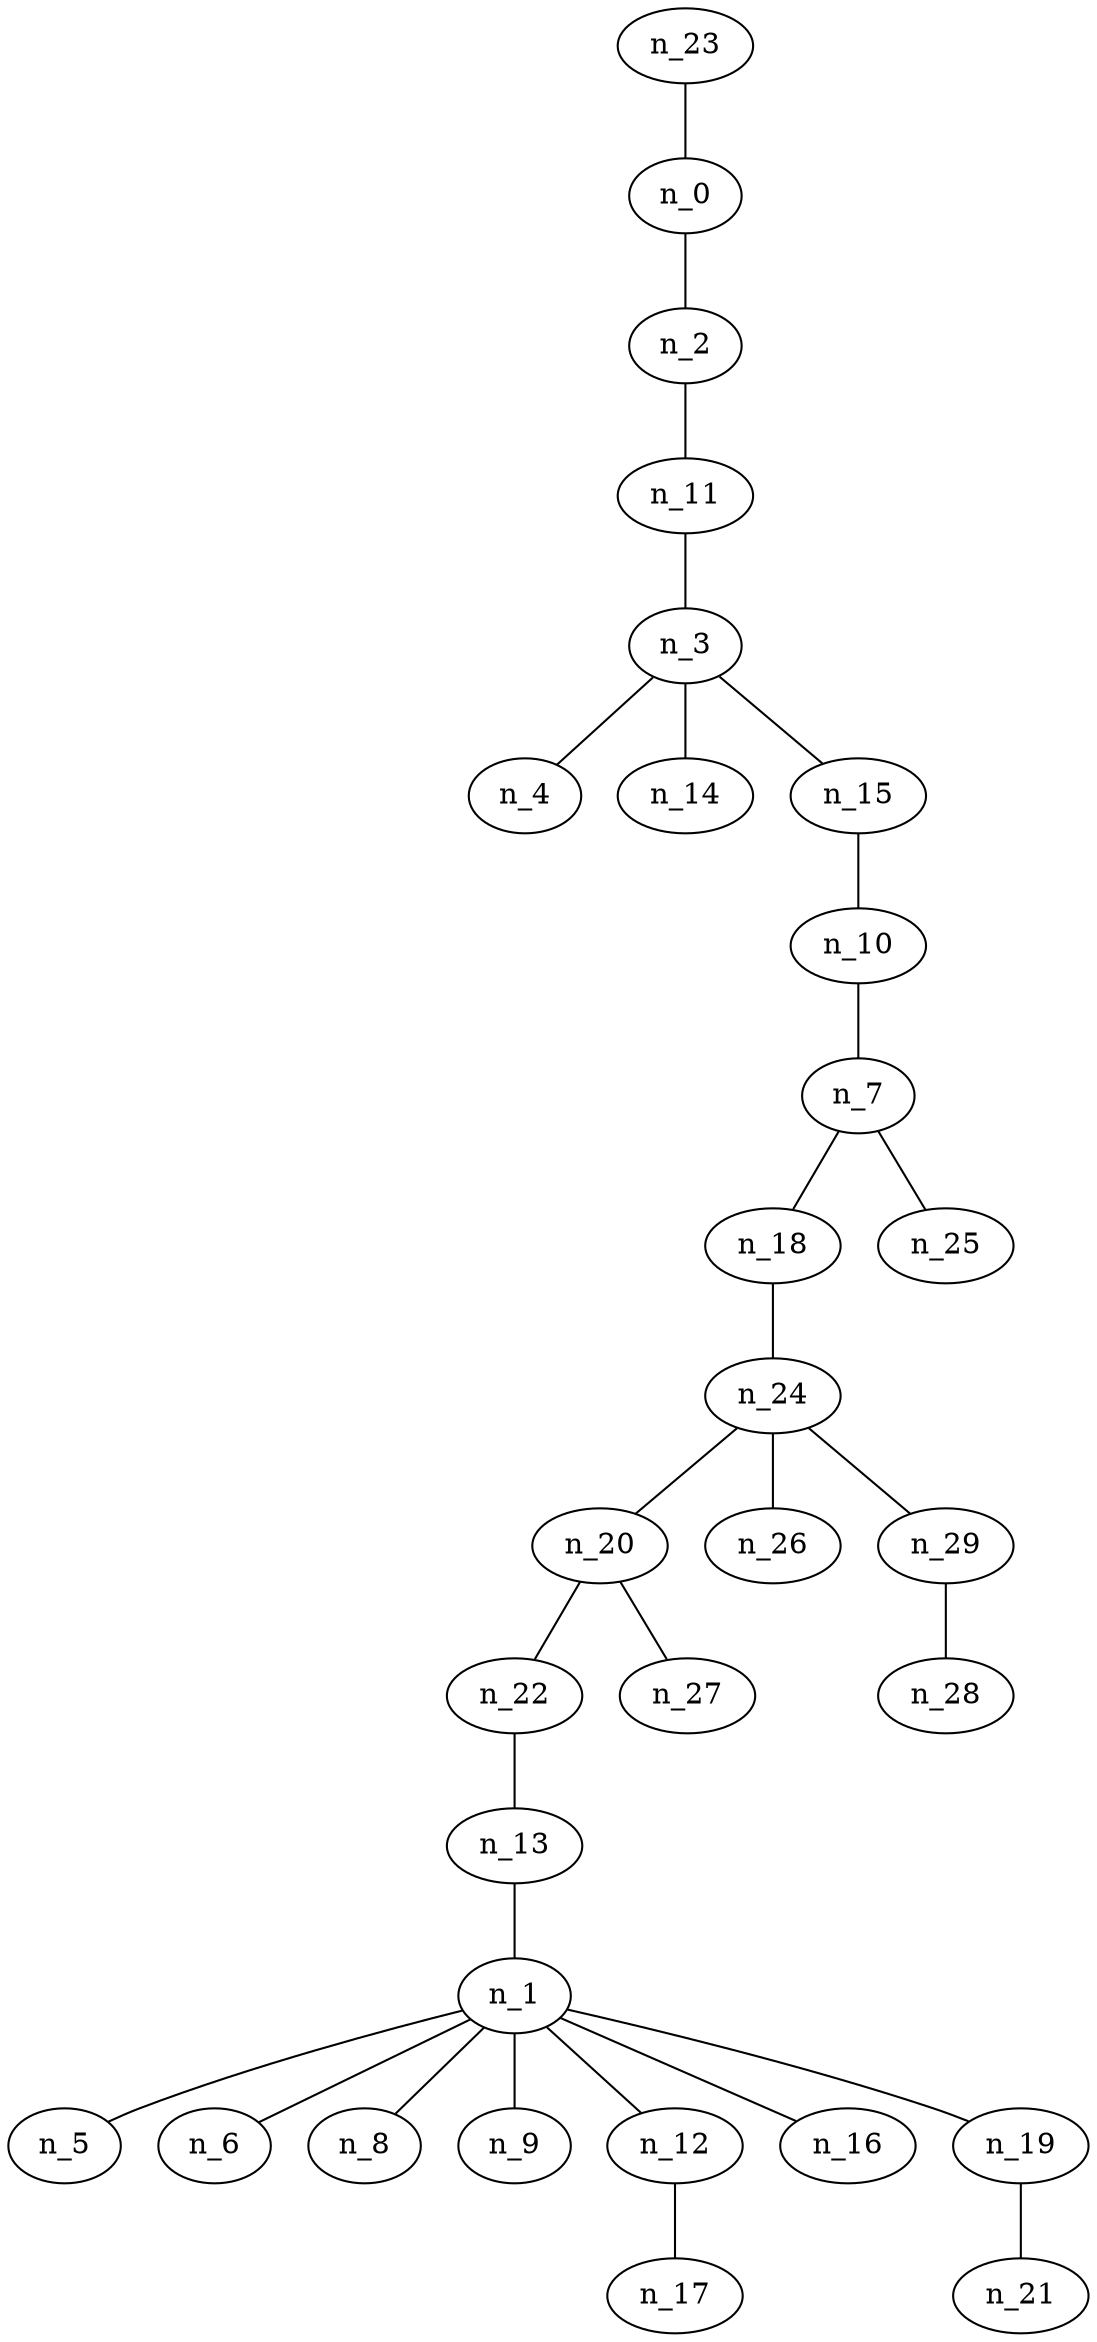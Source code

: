 graph arbol10 {
n_23--n_0
n_0--n_2
n_2--n_11
n_11--n_3
n_3--n_4
n_3--n_14
n_3--n_15
n_15--n_10
n_10--n_7
n_7--n_18
n_7--n_25
n_18--n_24
n_24--n_20
n_24--n_26
n_24--n_29
n_20--n_22
n_20--n_27
n_22--n_13
n_13--n_1
n_1--n_5
n_1--n_6
n_1--n_8
n_1--n_9
n_1--n_12
n_1--n_16
n_1--n_19
n_12--n_17
n_19--n_21
n_29--n_28
}